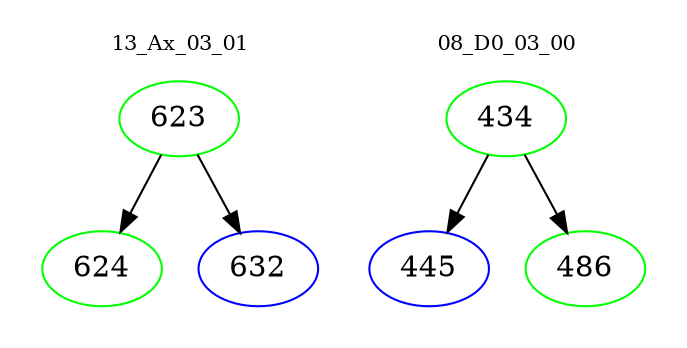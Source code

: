 digraph{
subgraph cluster_0 {
color = white
label = "13_Ax_03_01";
fontsize=10;
T0_623 [label="623", color="green"]
T0_623 -> T0_624 [color="black"]
T0_624 [label="624", color="green"]
T0_623 -> T0_632 [color="black"]
T0_632 [label="632", color="blue"]
}
subgraph cluster_1 {
color = white
label = "08_D0_03_00";
fontsize=10;
T1_434 [label="434", color="green"]
T1_434 -> T1_445 [color="black"]
T1_445 [label="445", color="blue"]
T1_434 -> T1_486 [color="black"]
T1_486 [label="486", color="green"]
}
}
